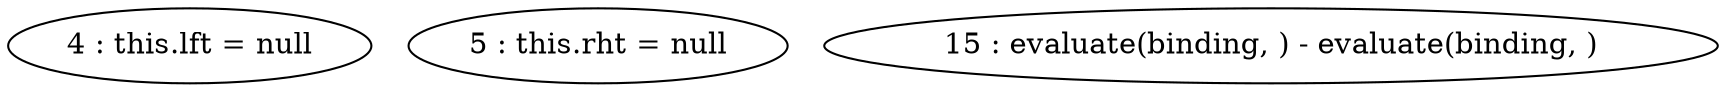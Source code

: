 digraph G {
"4 : this.lft = null"
"5 : this.rht = null"
"15 : evaluate(binding, ) - evaluate(binding, )"
}